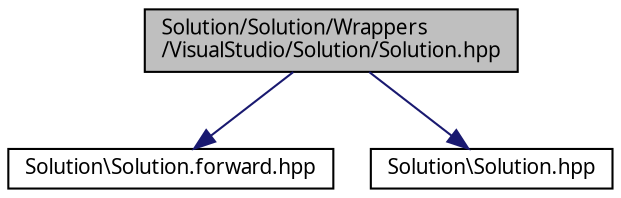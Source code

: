 digraph "Solution/Solution/Wrappers/VisualStudio/Solution/Solution.hpp"
{
 // INTERACTIVE_SVG=YES
  edge [fontname="Verdana",fontsize="10",labelfontname="Verdana",labelfontsize="10"];
  node [fontname="Verdana",fontsize="10",shape=record];
  Node1 [label="Solution/Solution/Wrappers\l/VisualStudio/Solution/Solution.hpp",height=0.2,width=0.4,color="black", fillcolor="grey75", style="filled", fontcolor="black"];
  Node1 -> Node2 [color="midnightblue",fontsize="10",style="solid",fontname="Verdana"];
  Node2 [label="Solution\\Solution.forward.hpp",height=0.2,width=0.4,color="black", fillcolor="white", style="filled",URL="$_solution_8forward_8hpp_source.html"];
  Node1 -> Node3 [color="midnightblue",fontsize="10",style="solid",fontname="Verdana"];
  Node3 [label="Solution\\Solution.hpp",height=0.2,width=0.4,color="black", fillcolor="white", style="filled",URL="$_wrappers_2_visual_studio_2_solution_2_solution_2_solution_8hpp_source.html"];
}
